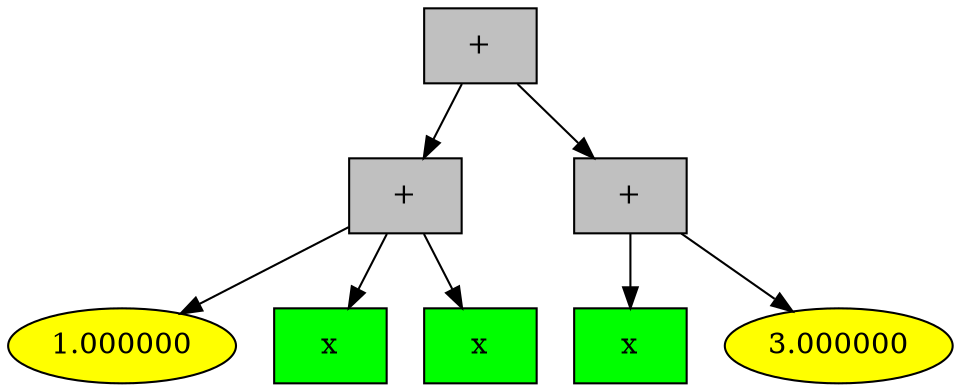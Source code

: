 digraph G {
4 [style = filled, label="+", shape = box, fillcolor="grey"];
4->1;
1 [style = filled, label="+", shape = box, fillcolor="grey"];
1->0;
0 [style = filled, label="1.000000", fillcolor="yellow"];
1->2;
2 [style = filled, label="x", shape = box, fillcolor="green"];
1->3;
3 [style = filled, label="x", shape = box, fillcolor="green"];
4->6;
6 [style = filled, label="+", shape = box, fillcolor="grey"];
6->5;
5 [style = filled, label="x", shape = box, fillcolor="green"];
6->7;
7 [style = filled, label="3.000000", fillcolor="yellow"];

}
